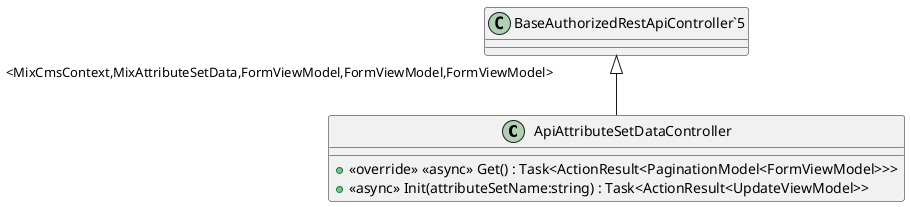 @startuml
class ApiAttributeSetDataController {
    + <<override>> <<async>> Get() : Task<ActionResult<PaginationModel<FormViewModel>>>
    + <<async>> Init(attributeSetName:string) : Task<ActionResult<UpdateViewModel>>
}
"BaseAuthorizedRestApiController`5" "<MixCmsContext,MixAttributeSetData,FormViewModel,FormViewModel,FormViewModel>" <|-- ApiAttributeSetDataController
@enduml
